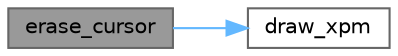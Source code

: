 digraph "erase_cursor"
{
 // LATEX_PDF_SIZE
  bgcolor="transparent";
  edge [fontname=Helvetica,fontsize=10,labelfontname=Helvetica,labelfontsize=10];
  node [fontname=Helvetica,fontsize=10,shape=box,height=0.2,width=0.4];
  rankdir="LR";
  Node1 [label="erase_cursor",height=0.2,width=0.4,color="gray40", fillcolor="grey60", style="filled", fontcolor="black",tooltip="This function is responsible for erasing the cursor from the screen at the specified coordinates (x,..."];
  Node1 -> Node2 [color="steelblue1",style="solid"];
  Node2 [label="draw_xpm",height=0.2,width=0.4,color="grey40", fillcolor="white", style="filled",URL="$video_8c.html#af110146e2c41a581c0d543ed7eb61f37",tooltip="This function prints a xmp image to the display."];
}

